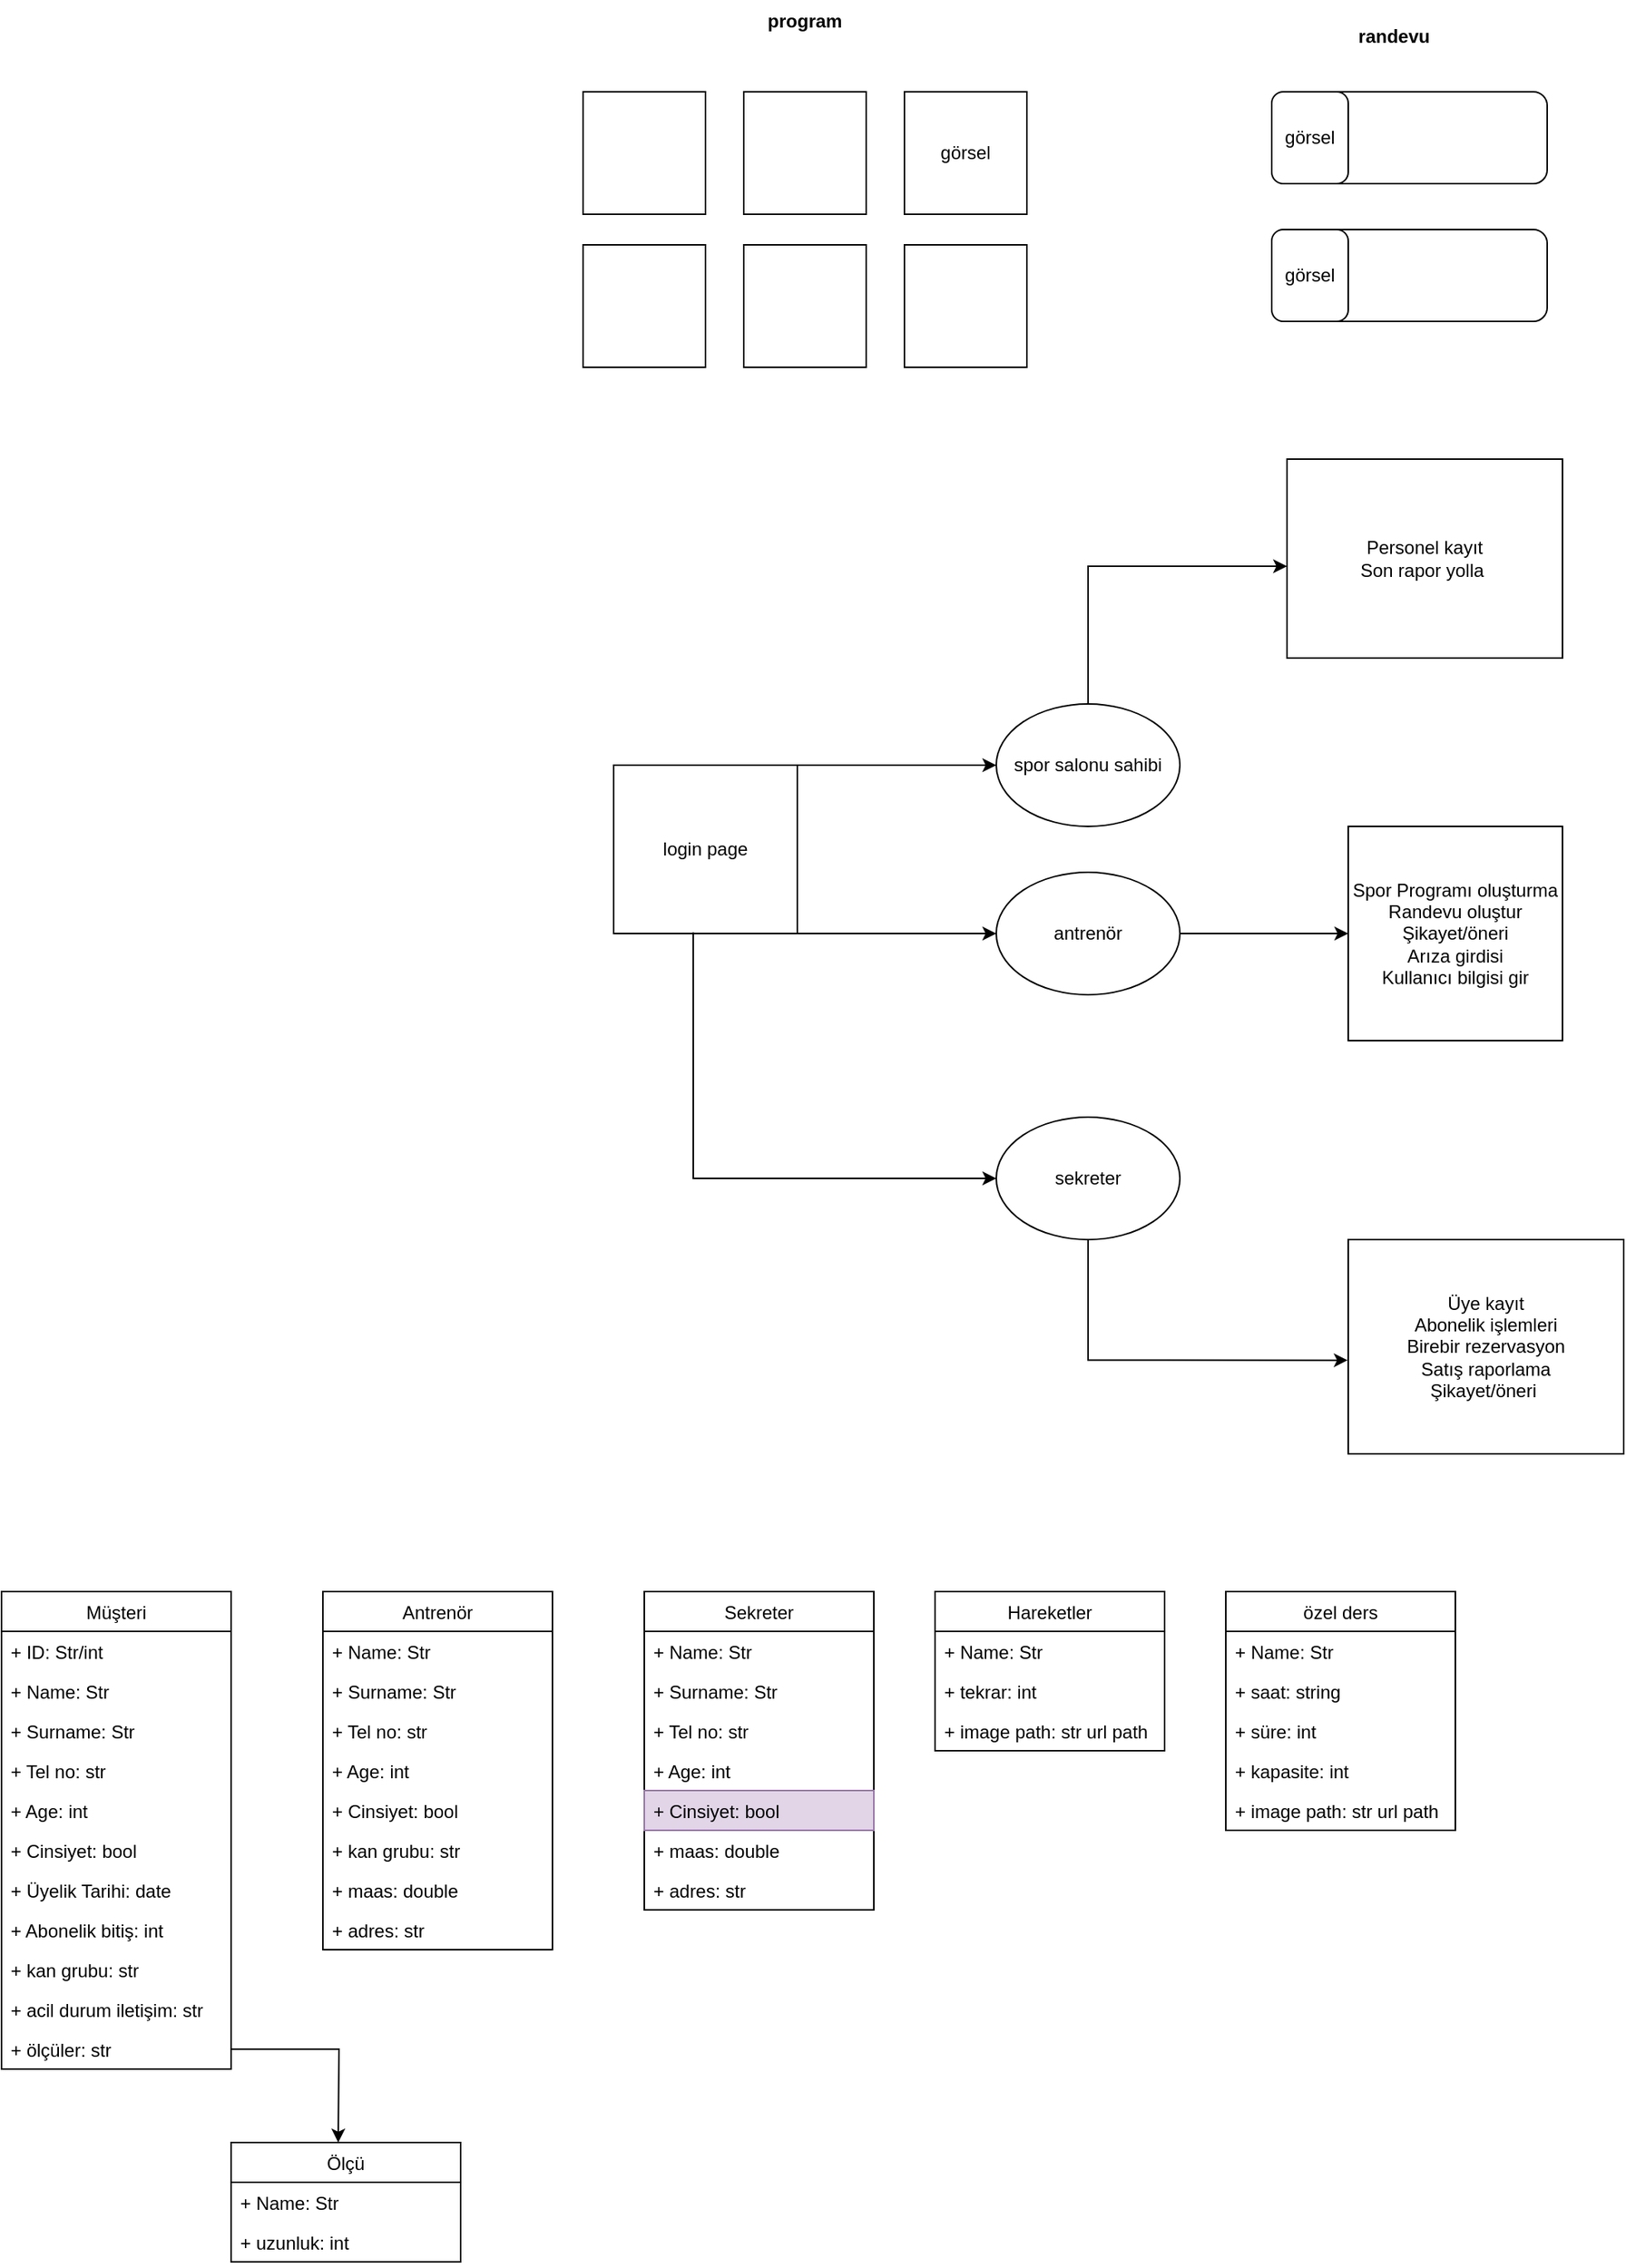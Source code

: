 <mxfile version="21.0.6" type="github">
  <diagram id="NkujWcR8n7Ybek51XI4w" name="Sayfa -1">
    <mxGraphModel dx="1500" dy="1173" grid="1" gridSize="10" guides="1" tooltips="1" connect="1" arrows="1" fold="1" page="0" pageScale="1" pageWidth="1654" pageHeight="2336" math="0" shadow="0">
      <root>
        <mxCell id="0" />
        <mxCell id="1" parent="0" />
        <mxCell id="Zs0G0rEq7wxW95QwhWQh-3" style="edgeStyle=orthogonalEdgeStyle;rounded=0;orthogonalLoop=1;jettySize=auto;html=1;" parent="1" source="Zs0G0rEq7wxW95QwhWQh-2" target="Zs0G0rEq7wxW95QwhWQh-4" edge="1">
          <mxGeometry relative="1" as="geometry">
            <mxPoint x="620" y="150" as="targetPoint" />
            <Array as="points">
              <mxPoint x="580" y="150" />
              <mxPoint x="580" y="150" />
            </Array>
          </mxGeometry>
        </mxCell>
        <mxCell id="Zs0G0rEq7wxW95QwhWQh-5" style="edgeStyle=orthogonalEdgeStyle;rounded=0;orthogonalLoop=1;jettySize=auto;html=1;" parent="1" source="Zs0G0rEq7wxW95QwhWQh-2" target="Zs0G0rEq7wxW95QwhWQh-6" edge="1">
          <mxGeometry relative="1" as="geometry">
            <mxPoint x="660" y="230" as="targetPoint" />
            <Array as="points">
              <mxPoint x="610" y="260" />
              <mxPoint x="610" y="260" />
            </Array>
          </mxGeometry>
        </mxCell>
        <mxCell id="Zs0G0rEq7wxW95QwhWQh-2" value="login page" style="rounded=0;whiteSpace=wrap;html=1;" parent="1" vertex="1">
          <mxGeometry x="410" y="150" width="120" height="110" as="geometry" />
        </mxCell>
        <mxCell id="Zs0G0rEq7wxW95QwhWQh-8" style="edgeStyle=orthogonalEdgeStyle;rounded=0;orthogonalLoop=1;jettySize=auto;html=1;" parent="1" source="Zs0G0rEq7wxW95QwhWQh-4" target="Zs0G0rEq7wxW95QwhWQh-7" edge="1">
          <mxGeometry relative="1" as="geometry">
            <Array as="points">
              <mxPoint x="720" y="20" />
            </Array>
          </mxGeometry>
        </mxCell>
        <mxCell id="Zs0G0rEq7wxW95QwhWQh-4" value="spor salonu sahibi" style="ellipse;whiteSpace=wrap;html=1;" parent="1" vertex="1">
          <mxGeometry x="660" y="110" width="120" height="80" as="geometry" />
        </mxCell>
        <mxCell id="Zs0G0rEq7wxW95QwhWQh-14" style="edgeStyle=orthogonalEdgeStyle;rounded=0;orthogonalLoop=1;jettySize=auto;html=1;" parent="1" source="Zs0G0rEq7wxW95QwhWQh-6" target="Zs0G0rEq7wxW95QwhWQh-15" edge="1">
          <mxGeometry relative="1" as="geometry">
            <mxPoint x="850" y="260.0" as="targetPoint" />
          </mxGeometry>
        </mxCell>
        <mxCell id="Zs0G0rEq7wxW95QwhWQh-6" value="antrenör" style="ellipse;whiteSpace=wrap;html=1;" parent="1" vertex="1">
          <mxGeometry x="660" y="220" width="120" height="80" as="geometry" />
        </mxCell>
        <mxCell id="Zs0G0rEq7wxW95QwhWQh-7" value="Personel kayıt&lt;br&gt;Son rapor yolla&amp;nbsp;" style="rounded=0;whiteSpace=wrap;html=1;" parent="1" vertex="1">
          <mxGeometry x="850" y="-50" width="180" height="130" as="geometry" />
        </mxCell>
        <mxCell id="Zs0G0rEq7wxW95QwhWQh-9" value="" style="endArrow=classic;html=1;rounded=0;exitX=0.433;exitY=0.993;exitDx=0;exitDy=0;exitPerimeter=0;entryX=0;entryY=0.5;entryDx=0;entryDy=0;" parent="1" source="Zs0G0rEq7wxW95QwhWQh-2" target="Zs0G0rEq7wxW95QwhWQh-10" edge="1">
          <mxGeometry width="50" height="50" relative="1" as="geometry">
            <mxPoint x="600" y="260" as="sourcePoint" />
            <mxPoint x="660" y="360" as="targetPoint" />
            <Array as="points">
              <mxPoint x="462" y="360" />
              <mxPoint x="462" y="420" />
            </Array>
          </mxGeometry>
        </mxCell>
        <mxCell id="Zs0G0rEq7wxW95QwhWQh-13" style="edgeStyle=orthogonalEdgeStyle;rounded=0;orthogonalLoop=1;jettySize=auto;html=1;entryX=-0.002;entryY=0.563;entryDx=0;entryDy=0;entryPerimeter=0;" parent="1" source="Zs0G0rEq7wxW95QwhWQh-10" target="Zs0G0rEq7wxW95QwhWQh-12" edge="1">
          <mxGeometry relative="1" as="geometry">
            <Array as="points">
              <mxPoint x="720" y="539" />
            </Array>
          </mxGeometry>
        </mxCell>
        <mxCell id="Zs0G0rEq7wxW95QwhWQh-10" value="sekreter" style="ellipse;whiteSpace=wrap;html=1;" parent="1" vertex="1">
          <mxGeometry x="660" y="380" width="120" height="80" as="geometry" />
        </mxCell>
        <mxCell id="Zs0G0rEq7wxW95QwhWQh-12" value="Üye kayıt&lt;br&gt;Abonelik işlemleri&lt;br&gt;Birebir rezervasyon&lt;br&gt;Satış raporlama&lt;br&gt;Şikayet/öneri&amp;nbsp;" style="rounded=0;whiteSpace=wrap;html=1;" parent="1" vertex="1">
          <mxGeometry x="890" y="460" width="180" height="140" as="geometry" />
        </mxCell>
        <mxCell id="Zs0G0rEq7wxW95QwhWQh-15" value="Spor Programı oluşturma&lt;br&gt;Randevu oluştur&lt;br&gt;Şikayet/öneri&lt;br&gt;Arıza girdisi&lt;br&gt;Kullanıcı bilgisi gir" style="whiteSpace=wrap;html=1;aspect=fixed;" parent="1" vertex="1">
          <mxGeometry x="890" y="190" width="140" height="140" as="geometry" />
        </mxCell>
        <mxCell id="Zs0G0rEq7wxW95QwhWQh-16" value="Müşteri" style="swimlane;fontStyle=0;childLayout=stackLayout;horizontal=1;startSize=26;fillColor=none;horizontalStack=0;resizeParent=1;resizeParentMax=0;resizeLast=0;collapsible=1;marginBottom=0;" parent="1" vertex="1">
          <mxGeometry x="10" y="690" width="150" height="312" as="geometry">
            <mxRectangle x="10" y="690" width="70" height="26" as="alternateBounds" />
          </mxGeometry>
        </mxCell>
        <mxCell id="Zs0G0rEq7wxW95QwhWQh-17" value="+ ID: Str/int" style="text;strokeColor=none;fillColor=none;align=left;verticalAlign=top;spacingLeft=4;spacingRight=4;overflow=hidden;rotatable=0;points=[[0,0.5],[1,0.5]];portConstraint=eastwest;" parent="Zs0G0rEq7wxW95QwhWQh-16" vertex="1">
          <mxGeometry y="26" width="150" height="26" as="geometry" />
        </mxCell>
        <mxCell id="Zs0G0rEq7wxW95QwhWQh-43" value="+ Name: Str" style="text;strokeColor=none;fillColor=none;align=left;verticalAlign=top;spacingLeft=4;spacingRight=4;overflow=hidden;rotatable=0;points=[[0,0.5],[1,0.5]];portConstraint=eastwest;" parent="Zs0G0rEq7wxW95QwhWQh-16" vertex="1">
          <mxGeometry y="52" width="150" height="26" as="geometry" />
        </mxCell>
        <mxCell id="Zs0G0rEq7wxW95QwhWQh-18" value="+ Surname: Str" style="text;strokeColor=none;fillColor=none;align=left;verticalAlign=top;spacingLeft=4;spacingRight=4;overflow=hidden;rotatable=0;points=[[0,0.5],[1,0.5]];portConstraint=eastwest;" parent="Zs0G0rEq7wxW95QwhWQh-16" vertex="1">
          <mxGeometry y="78" width="150" height="26" as="geometry" />
        </mxCell>
        <mxCell id="Zs0G0rEq7wxW95QwhWQh-27" value="+ Tel no: str" style="text;strokeColor=none;fillColor=none;align=left;verticalAlign=top;spacingLeft=4;spacingRight=4;overflow=hidden;rotatable=0;points=[[0,0.5],[1,0.5]];portConstraint=eastwest;" parent="Zs0G0rEq7wxW95QwhWQh-16" vertex="1">
          <mxGeometry y="104" width="150" height="26" as="geometry" />
        </mxCell>
        <mxCell id="Zs0G0rEq7wxW95QwhWQh-19" value="+ Age: int" style="text;strokeColor=none;fillColor=none;align=left;verticalAlign=top;spacingLeft=4;spacingRight=4;overflow=hidden;rotatable=0;points=[[0,0.5],[1,0.5]];portConstraint=eastwest;" parent="Zs0G0rEq7wxW95QwhWQh-16" vertex="1">
          <mxGeometry y="130" width="150" height="26" as="geometry" />
        </mxCell>
        <mxCell id="Zs0G0rEq7wxW95QwhWQh-20" value="+ Cinsiyet: bool" style="text;strokeColor=none;fillColor=none;align=left;verticalAlign=top;spacingLeft=4;spacingRight=4;overflow=hidden;rotatable=0;points=[[0,0.5],[1,0.5]];portConstraint=eastwest;" parent="Zs0G0rEq7wxW95QwhWQh-16" vertex="1">
          <mxGeometry y="156" width="150" height="26" as="geometry" />
        </mxCell>
        <mxCell id="Zs0G0rEq7wxW95QwhWQh-21" value="+ Üyelik Tarihi: date" style="text;strokeColor=none;fillColor=none;align=left;verticalAlign=top;spacingLeft=4;spacingRight=4;overflow=hidden;rotatable=0;points=[[0,0.5],[1,0.5]];portConstraint=eastwest;" parent="Zs0G0rEq7wxW95QwhWQh-16" vertex="1">
          <mxGeometry y="182" width="150" height="26" as="geometry" />
        </mxCell>
        <mxCell id="Zs0G0rEq7wxW95QwhWQh-22" value="+ Abonelik bitiş: int" style="text;strokeColor=none;fillColor=none;align=left;verticalAlign=top;spacingLeft=4;spacingRight=4;overflow=hidden;rotatable=0;points=[[0,0.5],[1,0.5]];portConstraint=eastwest;" parent="Zs0G0rEq7wxW95QwhWQh-16" vertex="1">
          <mxGeometry y="208" width="150" height="26" as="geometry" />
        </mxCell>
        <mxCell id="Zs0G0rEq7wxW95QwhWQh-23" value="+ kan grubu: str" style="text;strokeColor=none;fillColor=none;align=left;verticalAlign=top;spacingLeft=4;spacingRight=4;overflow=hidden;rotatable=0;points=[[0,0.5],[1,0.5]];portConstraint=eastwest;" parent="Zs0G0rEq7wxW95QwhWQh-16" vertex="1">
          <mxGeometry y="234" width="150" height="26" as="geometry" />
        </mxCell>
        <mxCell id="Zs0G0rEq7wxW95QwhWQh-25" value="+ acil durum iletişim: str" style="text;strokeColor=none;fillColor=none;align=left;verticalAlign=top;spacingLeft=4;spacingRight=4;overflow=hidden;rotatable=0;points=[[0,0.5],[1,0.5]];portConstraint=eastwest;" parent="Zs0G0rEq7wxW95QwhWQh-16" vertex="1">
          <mxGeometry y="260" width="150" height="26" as="geometry" />
        </mxCell>
        <mxCell id="Zs0G0rEq7wxW95QwhWQh-26" value="+ ölçüler: str" style="text;strokeColor=none;fillColor=none;align=left;verticalAlign=top;spacingLeft=4;spacingRight=4;overflow=hidden;rotatable=0;points=[[0,0.5],[1,0.5]];portConstraint=eastwest;" parent="Zs0G0rEq7wxW95QwhWQh-16" vertex="1">
          <mxGeometry y="286" width="150" height="26" as="geometry" />
        </mxCell>
        <mxCell id="Zs0G0rEq7wxW95QwhWQh-29" value="Antrenör" style="swimlane;fontStyle=0;childLayout=stackLayout;horizontal=1;startSize=26;fillColor=none;horizontalStack=0;resizeParent=1;resizeParentMax=0;resizeLast=0;collapsible=1;marginBottom=0;" parent="1" vertex="1">
          <mxGeometry x="220" y="690" width="150" height="234" as="geometry">
            <mxRectangle x="10" y="690" width="70" height="26" as="alternateBounds" />
          </mxGeometry>
        </mxCell>
        <mxCell id="Zs0G0rEq7wxW95QwhWQh-30" value="+ Name: Str" style="text;strokeColor=none;fillColor=none;align=left;verticalAlign=top;spacingLeft=4;spacingRight=4;overflow=hidden;rotatable=0;points=[[0,0.5],[1,0.5]];portConstraint=eastwest;" parent="Zs0G0rEq7wxW95QwhWQh-29" vertex="1">
          <mxGeometry y="26" width="150" height="26" as="geometry" />
        </mxCell>
        <mxCell id="Zs0G0rEq7wxW95QwhWQh-31" value="+ Surname: Str" style="text;strokeColor=none;fillColor=none;align=left;verticalAlign=top;spacingLeft=4;spacingRight=4;overflow=hidden;rotatable=0;points=[[0,0.5],[1,0.5]];portConstraint=eastwest;" parent="Zs0G0rEq7wxW95QwhWQh-29" vertex="1">
          <mxGeometry y="52" width="150" height="26" as="geometry" />
        </mxCell>
        <mxCell id="Zs0G0rEq7wxW95QwhWQh-32" value="+ Tel no: str" style="text;strokeColor=none;fillColor=none;align=left;verticalAlign=top;spacingLeft=4;spacingRight=4;overflow=hidden;rotatable=0;points=[[0,0.5],[1,0.5]];portConstraint=eastwest;" parent="Zs0G0rEq7wxW95QwhWQh-29" vertex="1">
          <mxGeometry y="78" width="150" height="26" as="geometry" />
        </mxCell>
        <mxCell id="Zs0G0rEq7wxW95QwhWQh-33" value="+ Age: int" style="text;strokeColor=none;fillColor=none;align=left;verticalAlign=top;spacingLeft=4;spacingRight=4;overflow=hidden;rotatable=0;points=[[0,0.5],[1,0.5]];portConstraint=eastwest;" parent="Zs0G0rEq7wxW95QwhWQh-29" vertex="1">
          <mxGeometry y="104" width="150" height="26" as="geometry" />
        </mxCell>
        <mxCell id="Zs0G0rEq7wxW95QwhWQh-34" value="+ Cinsiyet: bool" style="text;strokeColor=none;fillColor=none;align=left;verticalAlign=top;spacingLeft=4;spacingRight=4;overflow=hidden;rotatable=0;points=[[0,0.5],[1,0.5]];portConstraint=eastwest;" parent="Zs0G0rEq7wxW95QwhWQh-29" vertex="1">
          <mxGeometry y="130" width="150" height="26" as="geometry" />
        </mxCell>
        <mxCell id="Zs0G0rEq7wxW95QwhWQh-37" value="+ kan grubu: str" style="text;strokeColor=none;fillColor=none;align=left;verticalAlign=top;spacingLeft=4;spacingRight=4;overflow=hidden;rotatable=0;points=[[0,0.5],[1,0.5]];portConstraint=eastwest;" parent="Zs0G0rEq7wxW95QwhWQh-29" vertex="1">
          <mxGeometry y="156" width="150" height="26" as="geometry" />
        </mxCell>
        <mxCell id="Zs0G0rEq7wxW95QwhWQh-40" value="+ maas: double" style="text;strokeColor=none;fillColor=none;align=left;verticalAlign=top;spacingLeft=4;spacingRight=4;overflow=hidden;rotatable=0;points=[[0,0.5],[1,0.5]];portConstraint=eastwest;" parent="Zs0G0rEq7wxW95QwhWQh-29" vertex="1">
          <mxGeometry y="182" width="150" height="26" as="geometry" />
        </mxCell>
        <mxCell id="Zs0G0rEq7wxW95QwhWQh-41" value="+ adres: str" style="text;strokeColor=none;fillColor=none;align=left;verticalAlign=top;spacingLeft=4;spacingRight=4;overflow=hidden;rotatable=0;points=[[0,0.5],[1,0.5]];portConstraint=eastwest;" parent="Zs0G0rEq7wxW95QwhWQh-29" vertex="1">
          <mxGeometry y="208" width="150" height="26" as="geometry" />
        </mxCell>
        <mxCell id="Zs0G0rEq7wxW95QwhWQh-44" value="Sekreter" style="swimlane;fontStyle=0;childLayout=stackLayout;horizontal=1;startSize=26;fillColor=none;horizontalStack=0;resizeParent=1;resizeParentMax=0;resizeLast=0;collapsible=1;marginBottom=0;" parent="1" vertex="1">
          <mxGeometry x="430" y="690" width="150" height="208" as="geometry">
            <mxRectangle x="10" y="690" width="70" height="26" as="alternateBounds" />
          </mxGeometry>
        </mxCell>
        <mxCell id="Zs0G0rEq7wxW95QwhWQh-45" value="+ Name: Str" style="text;strokeColor=none;fillColor=none;align=left;verticalAlign=top;spacingLeft=4;spacingRight=4;overflow=hidden;rotatable=0;points=[[0,0.5],[1,0.5]];portConstraint=eastwest;" parent="Zs0G0rEq7wxW95QwhWQh-44" vertex="1">
          <mxGeometry y="26" width="150" height="26" as="geometry" />
        </mxCell>
        <mxCell id="Zs0G0rEq7wxW95QwhWQh-46" value="+ Surname: Str" style="text;strokeColor=none;fillColor=none;align=left;verticalAlign=top;spacingLeft=4;spacingRight=4;overflow=hidden;rotatable=0;points=[[0,0.5],[1,0.5]];portConstraint=eastwest;" parent="Zs0G0rEq7wxW95QwhWQh-44" vertex="1">
          <mxGeometry y="52" width="150" height="26" as="geometry" />
        </mxCell>
        <mxCell id="Zs0G0rEq7wxW95QwhWQh-47" value="+ Tel no: str" style="text;strokeColor=none;fillColor=none;align=left;verticalAlign=top;spacingLeft=4;spacingRight=4;overflow=hidden;rotatable=0;points=[[0,0.5],[1,0.5]];portConstraint=eastwest;" parent="Zs0G0rEq7wxW95QwhWQh-44" vertex="1">
          <mxGeometry y="78" width="150" height="26" as="geometry" />
        </mxCell>
        <mxCell id="Zs0G0rEq7wxW95QwhWQh-48" value="+ Age: int" style="text;strokeColor=none;fillColor=none;align=left;verticalAlign=top;spacingLeft=4;spacingRight=4;overflow=hidden;rotatable=0;points=[[0,0.5],[1,0.5]];portConstraint=eastwest;" parent="Zs0G0rEq7wxW95QwhWQh-44" vertex="1">
          <mxGeometry y="104" width="150" height="26" as="geometry" />
        </mxCell>
        <mxCell id="Zs0G0rEq7wxW95QwhWQh-49" value="+ Cinsiyet: bool" style="text;strokeColor=#9673a6;fillColor=#e1d5e7;align=left;verticalAlign=top;spacingLeft=4;spacingRight=4;overflow=hidden;rotatable=0;points=[[0,0.5],[1,0.5]];portConstraint=eastwest;" parent="Zs0G0rEq7wxW95QwhWQh-44" vertex="1">
          <mxGeometry y="130" width="150" height="26" as="geometry" />
        </mxCell>
        <mxCell id="Zs0G0rEq7wxW95QwhWQh-51" value="+ maas: double" style="text;strokeColor=none;fillColor=none;align=left;verticalAlign=top;spacingLeft=4;spacingRight=4;overflow=hidden;rotatable=0;points=[[0,0.5],[1,0.5]];portConstraint=eastwest;" parent="Zs0G0rEq7wxW95QwhWQh-44" vertex="1">
          <mxGeometry y="156" width="150" height="26" as="geometry" />
        </mxCell>
        <mxCell id="Zs0G0rEq7wxW95QwhWQh-52" value="+ adres: str" style="text;strokeColor=none;fillColor=none;align=left;verticalAlign=top;spacingLeft=4;spacingRight=4;overflow=hidden;rotatable=0;points=[[0,0.5],[1,0.5]];portConstraint=eastwest;" parent="Zs0G0rEq7wxW95QwhWQh-44" vertex="1">
          <mxGeometry y="182" width="150" height="26" as="geometry" />
        </mxCell>
        <mxCell id="Zs0G0rEq7wxW95QwhWQh-54" value="Hareketler" style="swimlane;fontStyle=0;childLayout=stackLayout;horizontal=1;startSize=26;fillColor=none;horizontalStack=0;resizeParent=1;resizeParentMax=0;resizeLast=0;collapsible=1;marginBottom=0;" parent="1" vertex="1">
          <mxGeometry x="620" y="690" width="150" height="104" as="geometry">
            <mxRectangle x="10" y="690" width="70" height="26" as="alternateBounds" />
          </mxGeometry>
        </mxCell>
        <mxCell id="Zs0G0rEq7wxW95QwhWQh-55" value="+ Name: Str" style="text;strokeColor=none;fillColor=none;align=left;verticalAlign=top;spacingLeft=4;spacingRight=4;overflow=hidden;rotatable=0;points=[[0,0.5],[1,0.5]];portConstraint=eastwest;" parent="Zs0G0rEq7wxW95QwhWQh-54" vertex="1">
          <mxGeometry y="26" width="150" height="26" as="geometry" />
        </mxCell>
        <mxCell id="Zs0G0rEq7wxW95QwhWQh-61" value="+ tekrar: int" style="text;strokeColor=none;fillColor=none;align=left;verticalAlign=top;spacingLeft=4;spacingRight=4;overflow=hidden;rotatable=0;points=[[0,0.5],[1,0.5]];portConstraint=eastwest;" parent="Zs0G0rEq7wxW95QwhWQh-54" vertex="1">
          <mxGeometry y="52" width="150" height="26" as="geometry" />
        </mxCell>
        <mxCell id="Zs0G0rEq7wxW95QwhWQh-66" value="+ image path: str url path" style="text;strokeColor=none;fillColor=none;align=left;verticalAlign=top;spacingLeft=4;spacingRight=4;overflow=hidden;rotatable=0;points=[[0,0.5],[1,0.5]];portConstraint=eastwest;" parent="Zs0G0rEq7wxW95QwhWQh-54" vertex="1">
          <mxGeometry y="78" width="150" height="26" as="geometry" />
        </mxCell>
        <mxCell id="Zs0G0rEq7wxW95QwhWQh-62" value="" style="whiteSpace=wrap;html=1;aspect=fixed;" parent="1" vertex="1">
          <mxGeometry x="390" y="-290" width="80" height="80" as="geometry" />
        </mxCell>
        <mxCell id="Zs0G0rEq7wxW95QwhWQh-63" value="" style="whiteSpace=wrap;html=1;aspect=fixed;" parent="1" vertex="1">
          <mxGeometry x="390" y="-190" width="80" height="80" as="geometry" />
        </mxCell>
        <mxCell id="Zs0G0rEq7wxW95QwhWQh-64" value="görsel" style="whiteSpace=wrap;html=1;aspect=fixed;" parent="1" vertex="1">
          <mxGeometry x="600" y="-290" width="80" height="80" as="geometry" />
        </mxCell>
        <mxCell id="Zs0G0rEq7wxW95QwhWQh-65" value="" style="whiteSpace=wrap;html=1;aspect=fixed;" parent="1" vertex="1">
          <mxGeometry x="495" y="-290" width="80" height="80" as="geometry" />
        </mxCell>
        <mxCell id="Zs0G0rEq7wxW95QwhWQh-67" value="özel ders" style="swimlane;fontStyle=0;childLayout=stackLayout;horizontal=1;startSize=26;fillColor=none;horizontalStack=0;resizeParent=1;resizeParentMax=0;resizeLast=0;collapsible=1;marginBottom=0;" parent="1" vertex="1">
          <mxGeometry x="810" y="690" width="150" height="156" as="geometry">
            <mxRectangle x="10" y="690" width="70" height="26" as="alternateBounds" />
          </mxGeometry>
        </mxCell>
        <mxCell id="Zs0G0rEq7wxW95QwhWQh-68" value="+ Name: Str" style="text;strokeColor=none;fillColor=none;align=left;verticalAlign=top;spacingLeft=4;spacingRight=4;overflow=hidden;rotatable=0;points=[[0,0.5],[1,0.5]];portConstraint=eastwest;" parent="Zs0G0rEq7wxW95QwhWQh-67" vertex="1">
          <mxGeometry y="26" width="150" height="26" as="geometry" />
        </mxCell>
        <mxCell id="Zs0G0rEq7wxW95QwhWQh-69" value="+ saat: string" style="text;strokeColor=none;fillColor=none;align=left;verticalAlign=top;spacingLeft=4;spacingRight=4;overflow=hidden;rotatable=0;points=[[0,0.5],[1,0.5]];portConstraint=eastwest;" parent="Zs0G0rEq7wxW95QwhWQh-67" vertex="1">
          <mxGeometry y="52" width="150" height="26" as="geometry" />
        </mxCell>
        <mxCell id="Zs0G0rEq7wxW95QwhWQh-72" value="+ süre: int" style="text;strokeColor=none;fillColor=none;align=left;verticalAlign=top;spacingLeft=4;spacingRight=4;overflow=hidden;rotatable=0;points=[[0,0.5],[1,0.5]];portConstraint=eastwest;" parent="Zs0G0rEq7wxW95QwhWQh-67" vertex="1">
          <mxGeometry y="78" width="150" height="26" as="geometry" />
        </mxCell>
        <mxCell id="Zs0G0rEq7wxW95QwhWQh-71" value="+ kapasite: int" style="text;strokeColor=none;fillColor=none;align=left;verticalAlign=top;spacingLeft=4;spacingRight=4;overflow=hidden;rotatable=0;points=[[0,0.5],[1,0.5]];portConstraint=eastwest;" parent="Zs0G0rEq7wxW95QwhWQh-67" vertex="1">
          <mxGeometry y="104" width="150" height="26" as="geometry" />
        </mxCell>
        <mxCell id="Zs0G0rEq7wxW95QwhWQh-73" value="+ image path: str url path" style="text;strokeColor=none;fillColor=none;align=left;verticalAlign=top;spacingLeft=4;spacingRight=4;overflow=hidden;rotatable=0;points=[[0,0.5],[1,0.5]];portConstraint=eastwest;" parent="Zs0G0rEq7wxW95QwhWQh-67" vertex="1">
          <mxGeometry y="130" width="150" height="26" as="geometry" />
        </mxCell>
        <mxCell id="Zs0G0rEq7wxW95QwhWQh-74" value="" style="rounded=1;whiteSpace=wrap;html=1;" parent="1" vertex="1">
          <mxGeometry x="840" y="-290" width="180" height="60" as="geometry" />
        </mxCell>
        <mxCell id="Zs0G0rEq7wxW95QwhWQh-75" value="görsel" style="rounded=1;whiteSpace=wrap;html=1;" parent="1" vertex="1">
          <mxGeometry x="840" y="-290" width="50" height="60" as="geometry" />
        </mxCell>
        <mxCell id="Zs0G0rEq7wxW95QwhWQh-76" style="edgeStyle=orthogonalEdgeStyle;rounded=0;orthogonalLoop=1;jettySize=auto;html=1;" parent="1" source="Zs0G0rEq7wxW95QwhWQh-26" edge="1">
          <mxGeometry relative="1" as="geometry">
            <mxPoint x="230" y="1050.0" as="targetPoint" />
          </mxGeometry>
        </mxCell>
        <mxCell id="Zs0G0rEq7wxW95QwhWQh-77" value="Ölçü" style="swimlane;fontStyle=0;childLayout=stackLayout;horizontal=1;startSize=26;fillColor=none;horizontalStack=0;resizeParent=1;resizeParentMax=0;resizeLast=0;collapsible=1;marginBottom=0;" parent="1" vertex="1">
          <mxGeometry x="160" y="1050" width="150" height="78" as="geometry">
            <mxRectangle x="10" y="690" width="70" height="26" as="alternateBounds" />
          </mxGeometry>
        </mxCell>
        <mxCell id="Zs0G0rEq7wxW95QwhWQh-78" value="+ Name: Str" style="text;strokeColor=none;fillColor=none;align=left;verticalAlign=top;spacingLeft=4;spacingRight=4;overflow=hidden;rotatable=0;points=[[0,0.5],[1,0.5]];portConstraint=eastwest;" parent="Zs0G0rEq7wxW95QwhWQh-77" vertex="1">
          <mxGeometry y="26" width="150" height="26" as="geometry" />
        </mxCell>
        <mxCell id="Zs0G0rEq7wxW95QwhWQh-79" value="+ uzunluk: int" style="text;strokeColor=none;fillColor=none;align=left;verticalAlign=top;spacingLeft=4;spacingRight=4;overflow=hidden;rotatable=0;points=[[0,0.5],[1,0.5]];portConstraint=eastwest;" parent="Zs0G0rEq7wxW95QwhWQh-77" vertex="1">
          <mxGeometry y="52" width="150" height="26" as="geometry" />
        </mxCell>
        <mxCell id="Zs0G0rEq7wxW95QwhWQh-81" value="" style="whiteSpace=wrap;html=1;aspect=fixed;" parent="1" vertex="1">
          <mxGeometry x="495" y="-190" width="80" height="80" as="geometry" />
        </mxCell>
        <mxCell id="Zs0G0rEq7wxW95QwhWQh-82" value="" style="whiteSpace=wrap;html=1;aspect=fixed;" parent="1" vertex="1">
          <mxGeometry x="600" y="-190" width="80" height="80" as="geometry" />
        </mxCell>
        <mxCell id="Zs0G0rEq7wxW95QwhWQh-85" value="" style="rounded=1;whiteSpace=wrap;html=1;" parent="1" vertex="1">
          <mxGeometry x="840" y="-200" width="180" height="60" as="geometry" />
        </mxCell>
        <mxCell id="Zs0G0rEq7wxW95QwhWQh-86" value="görsel" style="rounded=1;whiteSpace=wrap;html=1;" parent="1" vertex="1">
          <mxGeometry x="840" y="-200" width="50" height="60" as="geometry" />
        </mxCell>
        <mxCell id="Zs0G0rEq7wxW95QwhWQh-87" value="program" style="text;align=center;fontStyle=1;verticalAlign=middle;spacingLeft=3;spacingRight=3;strokeColor=none;rotatable=0;points=[[0,0.5],[1,0.5]];portConstraint=eastwest;" parent="1" vertex="1">
          <mxGeometry x="495" y="-350" width="80" height="26" as="geometry" />
        </mxCell>
        <mxCell id="Zs0G0rEq7wxW95QwhWQh-88" value="randevu" style="text;align=center;fontStyle=1;verticalAlign=middle;spacingLeft=3;spacingRight=3;strokeColor=none;rotatable=0;points=[[0,0.5],[1,0.5]];portConstraint=eastwest;" parent="1" vertex="1">
          <mxGeometry x="880" y="-340" width="80" height="26" as="geometry" />
        </mxCell>
      </root>
    </mxGraphModel>
  </diagram>
</mxfile>
